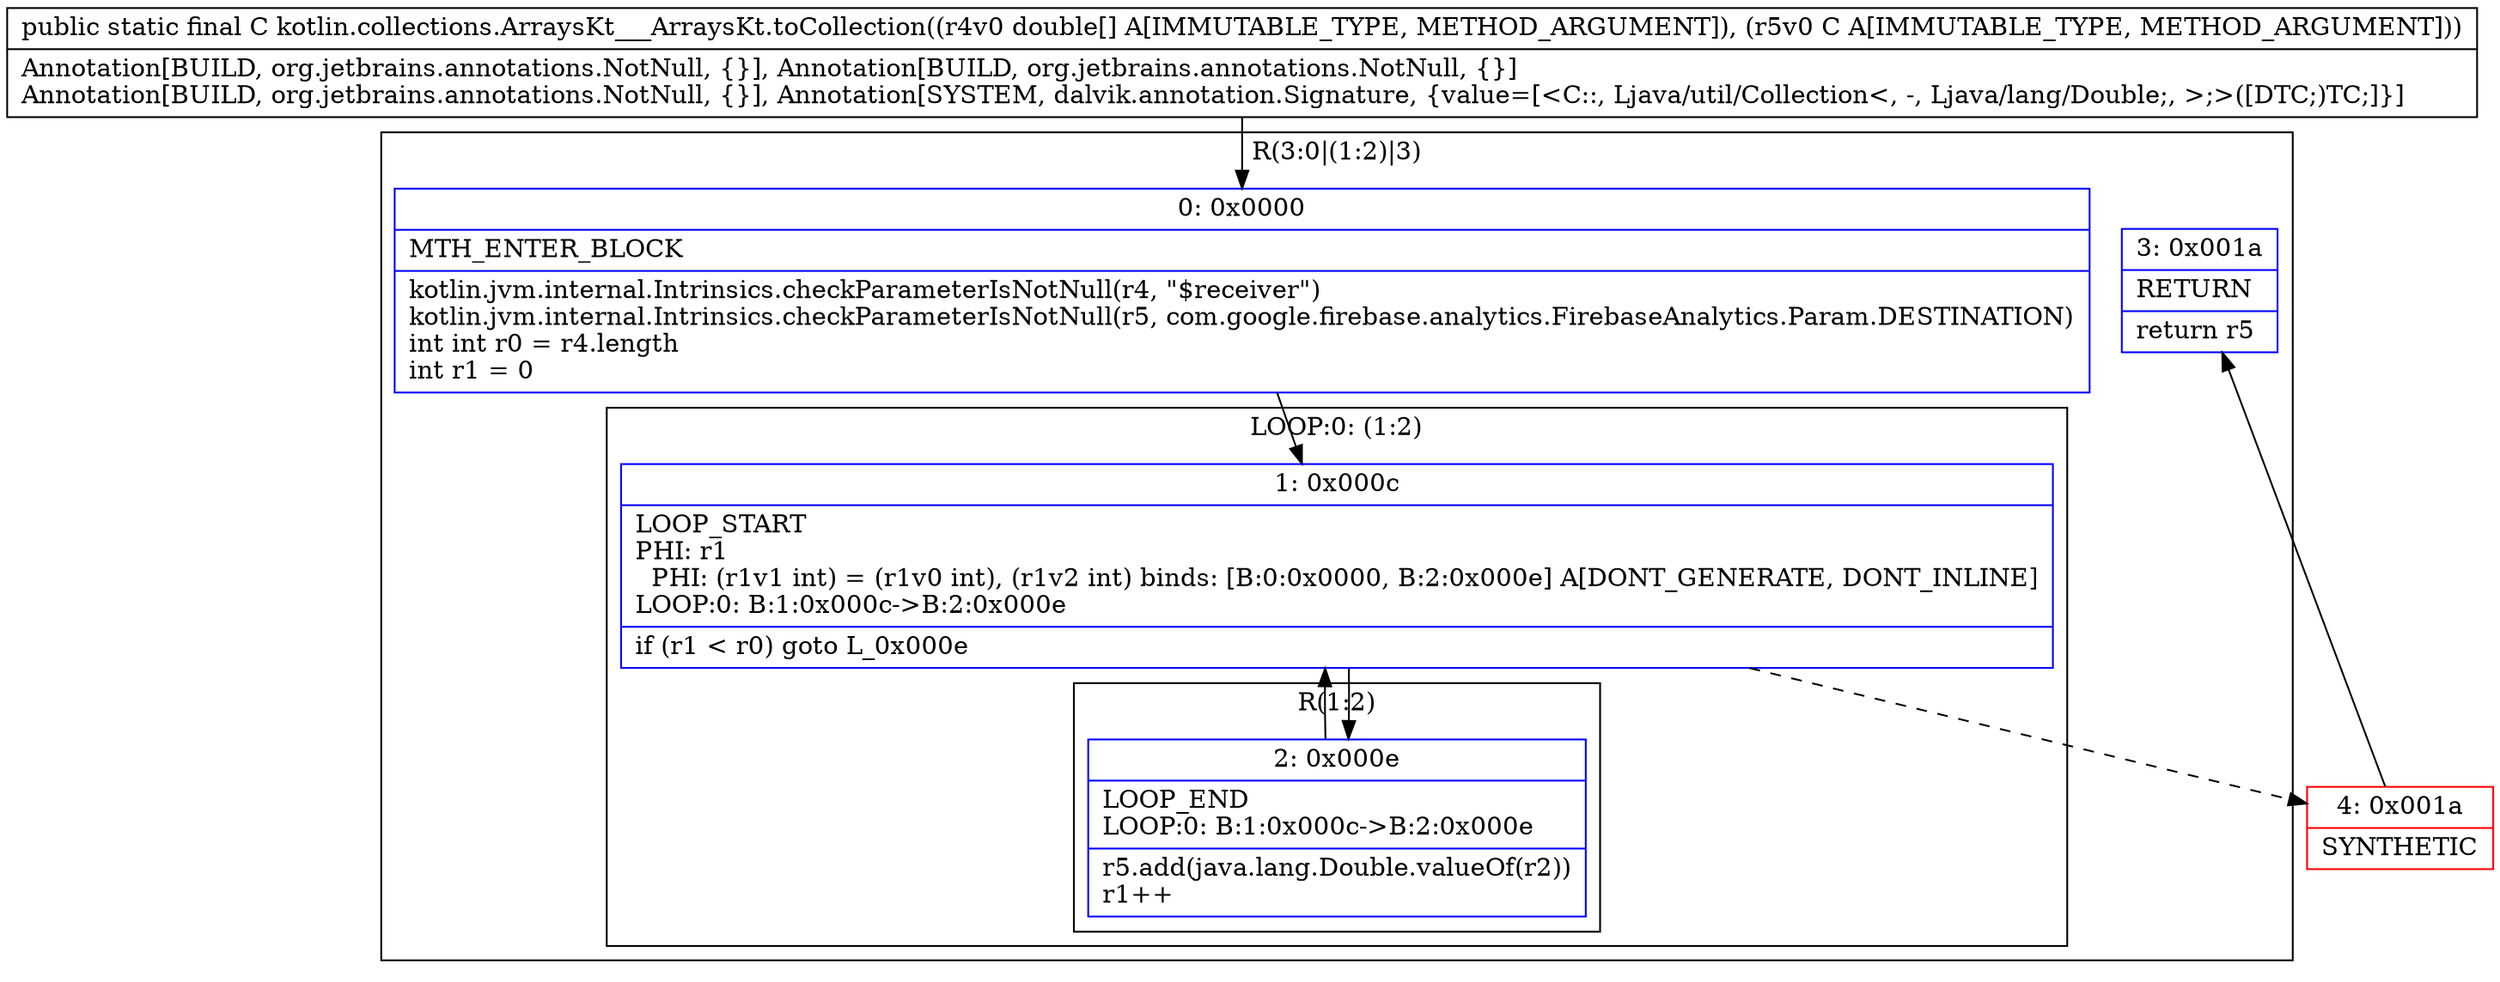 digraph "CFG forkotlin.collections.ArraysKt___ArraysKt.toCollection([DLjava\/util\/Collection;)Ljava\/util\/Collection;" {
subgraph cluster_Region_407608791 {
label = "R(3:0|(1:2)|3)";
node [shape=record,color=blue];
Node_0 [shape=record,label="{0\:\ 0x0000|MTH_ENTER_BLOCK\l|kotlin.jvm.internal.Intrinsics.checkParameterIsNotNull(r4, \"$receiver\")\lkotlin.jvm.internal.Intrinsics.checkParameterIsNotNull(r5, com.google.firebase.analytics.FirebaseAnalytics.Param.DESTINATION)\lint int r0 = r4.length\lint r1 = 0\l}"];
subgraph cluster_LoopRegion_300495340 {
label = "LOOP:0: (1:2)";
node [shape=record,color=blue];
Node_1 [shape=record,label="{1\:\ 0x000c|LOOP_START\lPHI: r1 \l  PHI: (r1v1 int) = (r1v0 int), (r1v2 int) binds: [B:0:0x0000, B:2:0x000e] A[DONT_GENERATE, DONT_INLINE]\lLOOP:0: B:1:0x000c\-\>B:2:0x000e\l|if (r1 \< r0) goto L_0x000e\l}"];
subgraph cluster_Region_1291839250 {
label = "R(1:2)";
node [shape=record,color=blue];
Node_2 [shape=record,label="{2\:\ 0x000e|LOOP_END\lLOOP:0: B:1:0x000c\-\>B:2:0x000e\l|r5.add(java.lang.Double.valueOf(r2))\lr1++\l}"];
}
}
Node_3 [shape=record,label="{3\:\ 0x001a|RETURN\l|return r5\l}"];
}
Node_4 [shape=record,color=red,label="{4\:\ 0x001a|SYNTHETIC\l}"];
MethodNode[shape=record,label="{public static final C kotlin.collections.ArraysKt___ArraysKt.toCollection((r4v0 double[] A[IMMUTABLE_TYPE, METHOD_ARGUMENT]), (r5v0 C A[IMMUTABLE_TYPE, METHOD_ARGUMENT]))  | Annotation[BUILD, org.jetbrains.annotations.NotNull, \{\}], Annotation[BUILD, org.jetbrains.annotations.NotNull, \{\}]\lAnnotation[BUILD, org.jetbrains.annotations.NotNull, \{\}], Annotation[SYSTEM, dalvik.annotation.Signature, \{value=[\<C::, Ljava\/util\/Collection\<, \-, Ljava\/lang\/Double;, \>;\>([DTC;)TC;]\}]\l}"];
MethodNode -> Node_0;
Node_0 -> Node_1;
Node_1 -> Node_2;
Node_1 -> Node_4[style=dashed];
Node_2 -> Node_1;
Node_4 -> Node_3;
}

